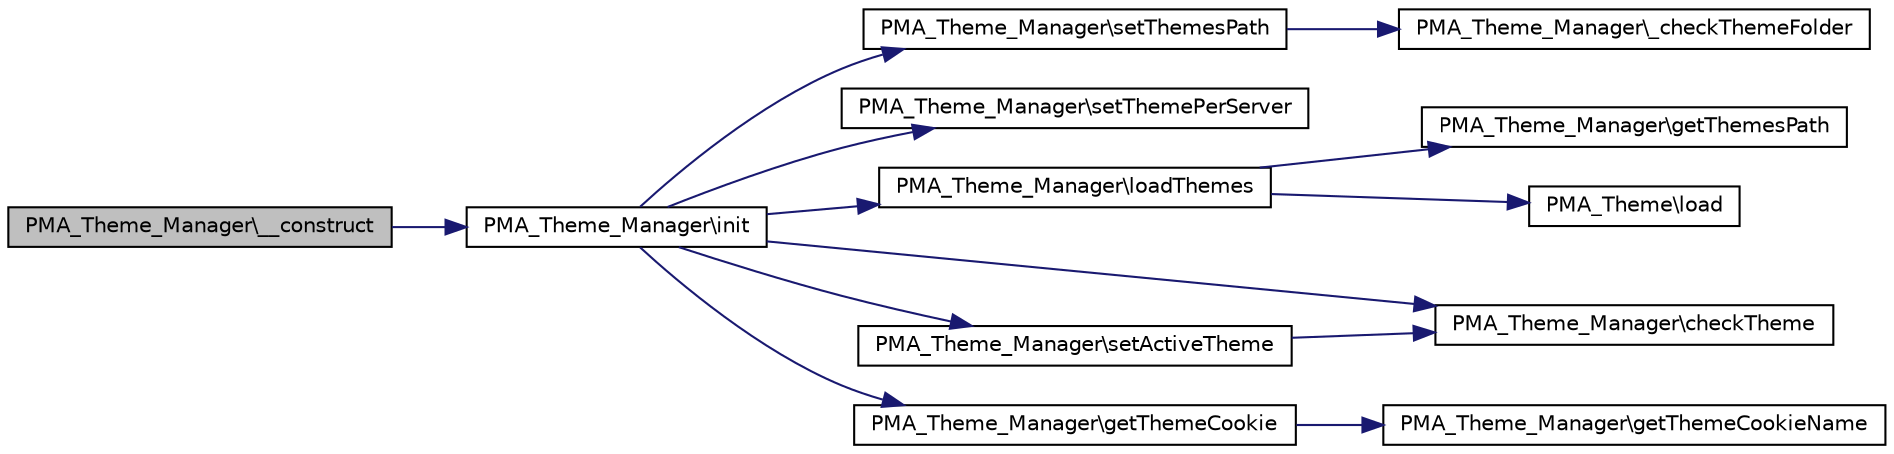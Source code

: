 digraph G
{
  edge [fontname="Helvetica",fontsize="10",labelfontname="Helvetica",labelfontsize="10"];
  node [fontname="Helvetica",fontsize="10",shape=record];
  rankdir="LR";
  Node1 [label="PMA_Theme_Manager\\__construct",height=0.2,width=0.4,color="black", fillcolor="grey75", style="filled" fontcolor="black"];
  Node1 -> Node2 [color="midnightblue",fontsize="10",style="solid",fontname="Helvetica"];
  Node2 [label="PMA_Theme_Manager\\init",height=0.2,width=0.4,color="black", fillcolor="white", style="filled",URL="$classPMA__Theme__Manager.html#a31eb9810fb0ad76e3530585be87b8352"];
  Node2 -> Node3 [color="midnightblue",fontsize="10",style="solid",fontname="Helvetica"];
  Node3 [label="PMA_Theme_Manager\\setThemesPath",height=0.2,width=0.4,color="black", fillcolor="white", style="filled",URL="$classPMA__Theme__Manager.html#ae32a7d22b02eea59e9d92a2a245f48d1",tooltip="sets path to folder containing the themes"];
  Node3 -> Node4 [color="midnightblue",fontsize="10",style="solid",fontname="Helvetica"];
  Node4 [label="PMA_Theme_Manager\\_checkThemeFolder",height=0.2,width=0.4,color="black", fillcolor="white", style="filled",URL="$classPMA__Theme__Manager.html#a75da0869aabf0acd89803b6e89d9ce96"];
  Node2 -> Node5 [color="midnightblue",fontsize="10",style="solid",fontname="Helvetica"];
  Node5 [label="PMA_Theme_Manager\\setThemePerServer",height=0.2,width=0.4,color="black", fillcolor="white", style="filled",URL="$classPMA__Theme__Manager.html#ae1df58479f4381c16e44f5cc83dbb296",tooltip="sets if there are different themes per server"];
  Node2 -> Node6 [color="midnightblue",fontsize="10",style="solid",fontname="Helvetica"];
  Node6 [label="PMA_Theme_Manager\\loadThemes",height=0.2,width=0.4,color="black", fillcolor="white", style="filled",URL="$classPMA__Theme__Manager.html#a16107103c4b5a251fec50d4d72b9746a",tooltip="read all themes"];
  Node6 -> Node7 [color="midnightblue",fontsize="10",style="solid",fontname="Helvetica"];
  Node7 [label="PMA_Theme_Manager\\getThemesPath",height=0.2,width=0.4,color="black", fillcolor="white", style="filled",URL="$classPMA__Theme__Manager.html#ad2130560a8d77ef076648dec51d0e075"];
  Node6 -> Node8 [color="midnightblue",fontsize="10",style="solid",fontname="Helvetica"];
  Node8 [label="PMA_Theme\\load",height=0.2,width=0.4,color="black", fillcolor="white", style="filled",URL="$classPMA__Theme.html#aac1ca9ca2a5d5d3f4a19209d915cb382",tooltip="returns theme object loaded from given folder or false if theme is invalid"];
  Node2 -> Node9 [color="midnightblue",fontsize="10",style="solid",fontname="Helvetica"];
  Node9 [label="PMA_Theme_Manager\\checkTheme",height=0.2,width=0.4,color="black", fillcolor="white", style="filled",URL="$classPMA__Theme__Manager.html#a241a53b5d86d3dc8b91c84f94c407483",tooltip="checks if given theme name is a known theme"];
  Node2 -> Node10 [color="midnightblue",fontsize="10",style="solid",fontname="Helvetica"];
  Node10 [label="PMA_Theme_Manager\\getThemeCookie",height=0.2,width=0.4,color="black", fillcolor="white", style="filled",URL="$classPMA__Theme__Manager.html#afb991115b0cedc5175ef7423010284fb",tooltip="returns name of theme stored in the cookie"];
  Node10 -> Node11 [color="midnightblue",fontsize="10",style="solid",fontname="Helvetica"];
  Node11 [label="PMA_Theme_Manager\\getThemeCookieName",height=0.2,width=0.4,color="black", fillcolor="white", style="filled",URL="$classPMA__Theme__Manager.html#a3aff8e8c5cd44a2807c819ea95f0f490"];
  Node2 -> Node12 [color="midnightblue",fontsize="10",style="solid",fontname="Helvetica"];
  Node12 [label="PMA_Theme_Manager\\setActiveTheme",height=0.2,width=0.4,color="black", fillcolor="white", style="filled",URL="$classPMA__Theme__Manager.html#a2c166246591d74723c90996107fdef80"];
  Node12 -> Node9 [color="midnightblue",fontsize="10",style="solid",fontname="Helvetica"];
}
